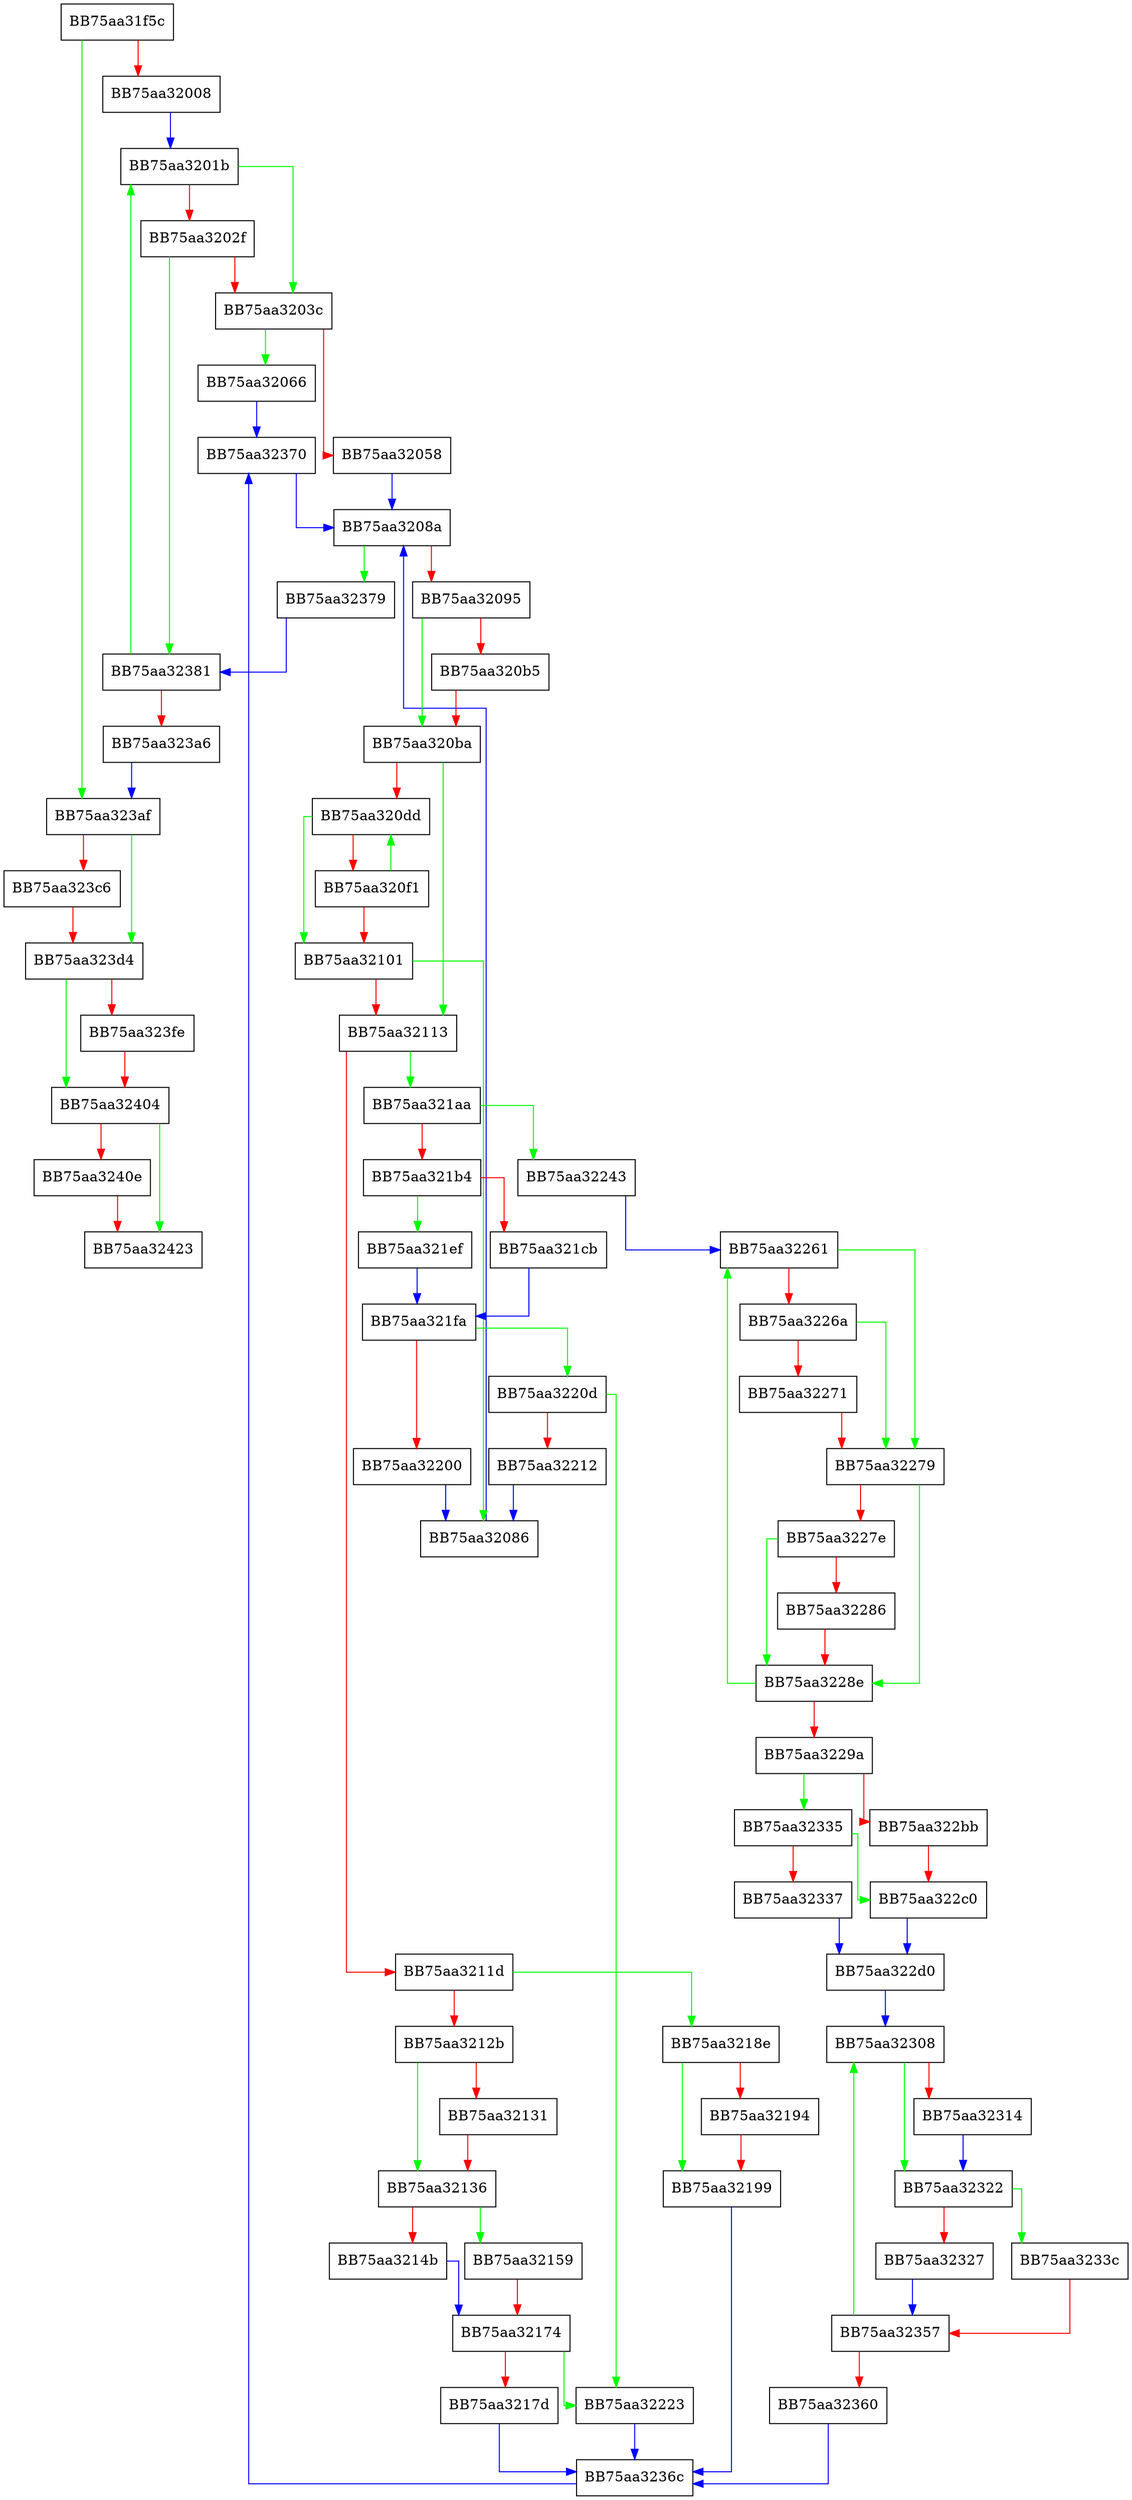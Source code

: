 digraph resolveJumps {
  node [shape="box"];
  graph [splines=ortho];
  BB75aa31f5c -> BB75aa323af [color="green"];
  BB75aa31f5c -> BB75aa32008 [color="red"];
  BB75aa32008 -> BB75aa3201b [color="blue"];
  BB75aa3201b -> BB75aa3203c [color="green"];
  BB75aa3201b -> BB75aa3202f [color="red"];
  BB75aa3202f -> BB75aa32381 [color="green"];
  BB75aa3202f -> BB75aa3203c [color="red"];
  BB75aa3203c -> BB75aa32066 [color="green"];
  BB75aa3203c -> BB75aa32058 [color="red"];
  BB75aa32058 -> BB75aa3208a [color="blue"];
  BB75aa32066 -> BB75aa32370 [color="blue"];
  BB75aa32086 -> BB75aa3208a [color="blue"];
  BB75aa3208a -> BB75aa32379 [color="green"];
  BB75aa3208a -> BB75aa32095 [color="red"];
  BB75aa32095 -> BB75aa320ba [color="green"];
  BB75aa32095 -> BB75aa320b5 [color="red"];
  BB75aa320b5 -> BB75aa320ba [color="red"];
  BB75aa320ba -> BB75aa32113 [color="green"];
  BB75aa320ba -> BB75aa320dd [color="red"];
  BB75aa320dd -> BB75aa32101 [color="green"];
  BB75aa320dd -> BB75aa320f1 [color="red"];
  BB75aa320f1 -> BB75aa320dd [color="green"];
  BB75aa320f1 -> BB75aa32101 [color="red"];
  BB75aa32101 -> BB75aa32086 [color="green"];
  BB75aa32101 -> BB75aa32113 [color="red"];
  BB75aa32113 -> BB75aa321aa [color="green"];
  BB75aa32113 -> BB75aa3211d [color="red"];
  BB75aa3211d -> BB75aa3218e [color="green"];
  BB75aa3211d -> BB75aa3212b [color="red"];
  BB75aa3212b -> BB75aa32136 [color="green"];
  BB75aa3212b -> BB75aa32131 [color="red"];
  BB75aa32131 -> BB75aa32136 [color="red"];
  BB75aa32136 -> BB75aa32159 [color="green"];
  BB75aa32136 -> BB75aa3214b [color="red"];
  BB75aa3214b -> BB75aa32174 [color="blue"];
  BB75aa32159 -> BB75aa32174 [color="red"];
  BB75aa32174 -> BB75aa32223 [color="green"];
  BB75aa32174 -> BB75aa3217d [color="red"];
  BB75aa3217d -> BB75aa3236c [color="blue"];
  BB75aa3218e -> BB75aa32199 [color="green"];
  BB75aa3218e -> BB75aa32194 [color="red"];
  BB75aa32194 -> BB75aa32199 [color="red"];
  BB75aa32199 -> BB75aa3236c [color="blue"];
  BB75aa321aa -> BB75aa32243 [color="green"];
  BB75aa321aa -> BB75aa321b4 [color="red"];
  BB75aa321b4 -> BB75aa321ef [color="green"];
  BB75aa321b4 -> BB75aa321cb [color="red"];
  BB75aa321cb -> BB75aa321fa [color="blue"];
  BB75aa321ef -> BB75aa321fa [color="blue"];
  BB75aa321fa -> BB75aa3220d [color="green"];
  BB75aa321fa -> BB75aa32200 [color="red"];
  BB75aa32200 -> BB75aa32086 [color="blue"];
  BB75aa3220d -> BB75aa32223 [color="green"];
  BB75aa3220d -> BB75aa32212 [color="red"];
  BB75aa32212 -> BB75aa32086 [color="blue"];
  BB75aa32223 -> BB75aa3236c [color="blue"];
  BB75aa32243 -> BB75aa32261 [color="blue"];
  BB75aa32261 -> BB75aa32279 [color="green"];
  BB75aa32261 -> BB75aa3226a [color="red"];
  BB75aa3226a -> BB75aa32279 [color="green"];
  BB75aa3226a -> BB75aa32271 [color="red"];
  BB75aa32271 -> BB75aa32279 [color="red"];
  BB75aa32279 -> BB75aa3228e [color="green"];
  BB75aa32279 -> BB75aa3227e [color="red"];
  BB75aa3227e -> BB75aa3228e [color="green"];
  BB75aa3227e -> BB75aa32286 [color="red"];
  BB75aa32286 -> BB75aa3228e [color="red"];
  BB75aa3228e -> BB75aa32261 [color="green"];
  BB75aa3228e -> BB75aa3229a [color="red"];
  BB75aa3229a -> BB75aa32335 [color="green"];
  BB75aa3229a -> BB75aa322bb [color="red"];
  BB75aa322bb -> BB75aa322c0 [color="red"];
  BB75aa322c0 -> BB75aa322d0 [color="blue"];
  BB75aa322d0 -> BB75aa32308 [color="blue"];
  BB75aa32308 -> BB75aa32322 [color="green"];
  BB75aa32308 -> BB75aa32314 [color="red"];
  BB75aa32314 -> BB75aa32322 [color="blue"];
  BB75aa32322 -> BB75aa3233c [color="green"];
  BB75aa32322 -> BB75aa32327 [color="red"];
  BB75aa32327 -> BB75aa32357 [color="blue"];
  BB75aa32335 -> BB75aa322c0 [color="green"];
  BB75aa32335 -> BB75aa32337 [color="red"];
  BB75aa32337 -> BB75aa322d0 [color="blue"];
  BB75aa3233c -> BB75aa32357 [color="red"];
  BB75aa32357 -> BB75aa32308 [color="green"];
  BB75aa32357 -> BB75aa32360 [color="red"];
  BB75aa32360 -> BB75aa3236c [color="blue"];
  BB75aa3236c -> BB75aa32370 [color="blue"];
  BB75aa32370 -> BB75aa3208a [color="blue"];
  BB75aa32379 -> BB75aa32381 [color="blue"];
  BB75aa32381 -> BB75aa3201b [color="green"];
  BB75aa32381 -> BB75aa323a6 [color="red"];
  BB75aa323a6 -> BB75aa323af [color="blue"];
  BB75aa323af -> BB75aa323d4 [color="green"];
  BB75aa323af -> BB75aa323c6 [color="red"];
  BB75aa323c6 -> BB75aa323d4 [color="red"];
  BB75aa323d4 -> BB75aa32404 [color="green"];
  BB75aa323d4 -> BB75aa323fe [color="red"];
  BB75aa323fe -> BB75aa32404 [color="red"];
  BB75aa32404 -> BB75aa32423 [color="green"];
  BB75aa32404 -> BB75aa3240e [color="red"];
  BB75aa3240e -> BB75aa32423 [color="red"];
}